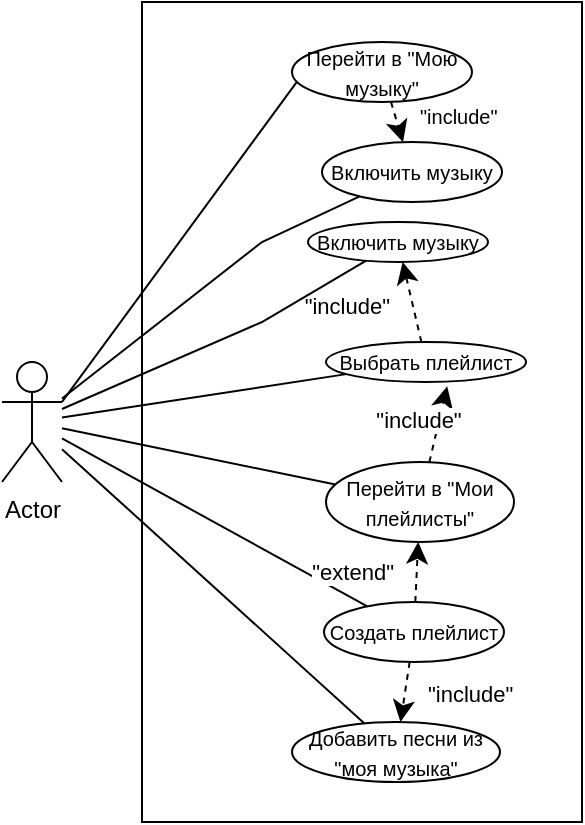 <mxfile version="26.1.3">
  <diagram name="Страница — 1" id="OSdip_R_SAVRn6R-MpI1">
    <mxGraphModel dx="819" dy="435" grid="1" gridSize="10" guides="1" tooltips="1" connect="1" arrows="1" fold="1" page="1" pageScale="1" pageWidth="827" pageHeight="1169" math="0" shadow="0">
      <root>
        <mxCell id="0" />
        <mxCell id="1" parent="0" />
        <mxCell id="1n0cMs4RUWe2Yb6LNVbh-1" value="Actor" style="shape=umlActor;verticalLabelPosition=bottom;verticalAlign=top;html=1;outlineConnect=0;" parent="1" vertex="1">
          <mxGeometry x="80" y="190" width="30" height="60" as="geometry" />
        </mxCell>
        <mxCell id="1n0cMs4RUWe2Yb6LNVbh-2" value="&lt;font style=&quot;font-size: 10px;&quot;&gt;Перейти в &quot;Мою музыку&quot;&lt;/font&gt;" style="ellipse;whiteSpace=wrap;html=1;" parent="1" vertex="1">
          <mxGeometry x="225" y="30" width="90" height="30" as="geometry" />
        </mxCell>
        <mxCell id="1n0cMs4RUWe2Yb6LNVbh-3" value="&lt;font style=&quot;font-size: 10px;&quot;&gt;Перейти в &quot;Мои плейлисты&quot;&lt;/font&gt;" style="ellipse;whiteSpace=wrap;html=1;" parent="1" vertex="1">
          <mxGeometry x="242" y="240" width="94" height="40" as="geometry" />
        </mxCell>
        <mxCell id="1n0cMs4RUWe2Yb6LNVbh-4" value="&lt;font style=&quot;font-size: 10px;&quot;&gt;Выбрать плейлист&lt;/font&gt;" style="ellipse;whiteSpace=wrap;html=1;" parent="1" vertex="1">
          <mxGeometry x="242" y="180" width="100" height="20" as="geometry" />
        </mxCell>
        <mxCell id="1n0cMs4RUWe2Yb6LNVbh-7" value="" style="endArrow=none;html=1;rounded=0;" parent="1" source="1n0cMs4RUWe2Yb6LNVbh-1" target="1n0cMs4RUWe2Yb6LNVbh-3" edge="1">
          <mxGeometry width="50" height="50" relative="1" as="geometry">
            <mxPoint x="80" y="230" as="sourcePoint" />
            <mxPoint x="130" y="180" as="targetPoint" />
            <Array as="points" />
          </mxGeometry>
        </mxCell>
        <mxCell id="1n0cMs4RUWe2Yb6LNVbh-8" value="" style="endArrow=none;html=1;rounded=0;entryX=0.028;entryY=0.659;entryDx=0;entryDy=0;exitX=1;exitY=0.333;exitDx=0;exitDy=0;exitPerimeter=0;entryPerimeter=0;" parent="1" source="1n0cMs4RUWe2Yb6LNVbh-1" target="1n0cMs4RUWe2Yb6LNVbh-2" edge="1">
          <mxGeometry width="50" height="50" relative="1" as="geometry">
            <mxPoint x="80" y="60" as="sourcePoint" />
            <mxPoint x="210" y="87" as="targetPoint" />
          </mxGeometry>
        </mxCell>
        <mxCell id="1n0cMs4RUWe2Yb6LNVbh-9" value="&lt;font style=&quot;font-size: 10px;&quot;&gt;Создать плейлист&lt;/font&gt;" style="ellipse;whiteSpace=wrap;html=1;" parent="1" vertex="1">
          <mxGeometry x="241" y="310" width="90" height="30" as="geometry" />
        </mxCell>
        <mxCell id="1n0cMs4RUWe2Yb6LNVbh-11" value="&lt;font style=&quot;font-size: 10px;&quot;&gt;Включить музыку&lt;/font&gt;" style="ellipse;whiteSpace=wrap;html=1;" parent="1" vertex="1">
          <mxGeometry x="240" y="80" width="90" height="30" as="geometry" />
        </mxCell>
        <mxCell id="1n0cMs4RUWe2Yb6LNVbh-13" value="&lt;font style=&quot;font-size: 10px;&quot;&gt;Включить музыку&lt;/font&gt;" style="ellipse;whiteSpace=wrap;html=1;" parent="1" vertex="1">
          <mxGeometry x="233" y="120" width="90" height="20" as="geometry" />
        </mxCell>
        <mxCell id="1n0cMs4RUWe2Yb6LNVbh-15" value="&lt;font style=&quot;font-size: 10px;&quot;&gt;Добавить песни из &quot;моя музыка&quot;&lt;/font&gt;" style="ellipse;whiteSpace=wrap;html=1;" parent="1" vertex="1">
          <mxGeometry x="225" y="370" width="104" height="30" as="geometry" />
        </mxCell>
        <mxCell id="TrPDpWzVUNty7QhUleK8-5" value="&lt;div&gt;&lt;font style=&quot;font-size: 10px;&quot;&gt;&quot;include&quot;&lt;/font&gt;&lt;/div&gt;" style="endArrow=classic;endSize=8;dashed=1;html=1;rounded=0;align=left;" edge="1" parent="1" source="1n0cMs4RUWe2Yb6LNVbh-2" target="1n0cMs4RUWe2Yb6LNVbh-11">
          <mxGeometry y="10" width="160" relative="1" as="geometry">
            <mxPoint x="420" y="120" as="sourcePoint" />
            <mxPoint x="340" y="120" as="targetPoint" />
            <mxPoint as="offset" />
          </mxGeometry>
        </mxCell>
        <mxCell id="TrPDpWzVUNty7QhUleK8-7" value="&lt;div&gt;&quot;include&quot;&lt;/div&gt;" style="endArrow=classic;endSize=8;dashed=1;html=1;rounded=0;align=right;" edge="1" parent="1" source="1n0cMs4RUWe2Yb6LNVbh-4" target="1n0cMs4RUWe2Yb6LNVbh-13">
          <mxGeometry y="10" width="160" relative="1" as="geometry">
            <mxPoint x="260" y="250" as="sourcePoint" />
            <mxPoint x="380" y="260" as="targetPoint" />
            <mxPoint as="offset" />
          </mxGeometry>
        </mxCell>
        <mxCell id="TrPDpWzVUNty7QhUleK8-9" value="" style="endArrow=none;html=1;rounded=0;" edge="1" parent="1" source="1n0cMs4RUWe2Yb6LNVbh-1" target="1n0cMs4RUWe2Yb6LNVbh-4">
          <mxGeometry width="50" height="50" relative="1" as="geometry">
            <mxPoint x="80" y="133" as="sourcePoint" />
            <mxPoint x="292" y="170" as="targetPoint" />
          </mxGeometry>
        </mxCell>
        <mxCell id="TrPDpWzVUNty7QhUleK8-10" value="" style="endArrow=none;html=1;rounded=0;" edge="1" parent="1" source="1n0cMs4RUWe2Yb6LNVbh-1" target="1n0cMs4RUWe2Yb6LNVbh-13">
          <mxGeometry width="50" height="50" relative="1" as="geometry">
            <mxPoint x="80" y="132" as="sourcePoint" />
            <mxPoint x="292" y="169" as="targetPoint" />
            <Array as="points">
              <mxPoint x="210" y="170" />
            </Array>
          </mxGeometry>
        </mxCell>
        <mxCell id="TrPDpWzVUNty7QhUleK8-11" value="" style="endArrow=none;html=1;rounded=0;" edge="1" parent="1" source="1n0cMs4RUWe2Yb6LNVbh-1" target="1n0cMs4RUWe2Yb6LNVbh-11">
          <mxGeometry width="50" height="50" relative="1" as="geometry">
            <mxPoint x="80" y="132" as="sourcePoint" />
            <mxPoint x="292" y="169" as="targetPoint" />
            <Array as="points">
              <mxPoint x="210" y="130" />
            </Array>
          </mxGeometry>
        </mxCell>
        <mxCell id="TrPDpWzVUNty7QhUleK8-13" value="" style="endArrow=none;html=1;rounded=0;" edge="1" parent="1" source="1n0cMs4RUWe2Yb6LNVbh-1" target="1n0cMs4RUWe2Yb6LNVbh-9">
          <mxGeometry width="50" height="50" relative="1" as="geometry">
            <mxPoint x="130" y="150" as="sourcePoint" />
            <mxPoint x="324" y="157" as="targetPoint" />
            <Array as="points" />
          </mxGeometry>
        </mxCell>
        <mxCell id="TrPDpWzVUNty7QhUleK8-14" value="" style="endArrow=none;html=1;rounded=0;" edge="1" parent="1" source="1n0cMs4RUWe2Yb6LNVbh-1" target="1n0cMs4RUWe2Yb6LNVbh-15">
          <mxGeometry width="50" height="50" relative="1" as="geometry">
            <mxPoint x="130" y="152" as="sourcePoint" />
            <mxPoint x="404" y="205" as="targetPoint" />
            <Array as="points" />
          </mxGeometry>
        </mxCell>
        <mxCell id="TrPDpWzVUNty7QhUleK8-16" value="&lt;div&gt;&quot;include&quot;&lt;/div&gt;" style="endArrow=classic;endSize=8;dashed=1;html=1;rounded=0;align=left;" edge="1" parent="1" source="1n0cMs4RUWe2Yb6LNVbh-9" target="1n0cMs4RUWe2Yb6LNVbh-15">
          <mxGeometry y="10" width="160" relative="1" as="geometry">
            <mxPoint x="459" y="182" as="sourcePoint" />
            <mxPoint x="456.747" y="270.131" as="targetPoint" />
            <mxPoint as="offset" />
          </mxGeometry>
        </mxCell>
        <mxCell id="TrPDpWzVUNty7QhUleK8-17" value="&lt;div&gt;&quot;extend&quot;&lt;/div&gt;" style="endArrow=classic;endSize=8;dashed=1;html=1;rounded=0;align=right;" edge="1" parent="1" source="1n0cMs4RUWe2Yb6LNVbh-9" target="1n0cMs4RUWe2Yb6LNVbh-3">
          <mxGeometry x="0.009" y="10" width="160" relative="1" as="geometry">
            <mxPoint x="456" y="240" as="sourcePoint" />
            <mxPoint x="420" y="281" as="targetPoint" />
            <mxPoint as="offset" />
          </mxGeometry>
        </mxCell>
        <mxCell id="TrPDpWzVUNty7QhUleK8-18" value="&lt;div&gt;&quot;include&quot;&lt;/div&gt;" style="endArrow=classic;endSize=8;dashed=1;html=1;rounded=0;entryX=0.606;entryY=1.107;entryDx=0;entryDy=0;entryPerimeter=0;" edge="1" parent="1" source="1n0cMs4RUWe2Yb6LNVbh-3" target="1n0cMs4RUWe2Yb6LNVbh-4">
          <mxGeometry y="10" width="160" relative="1" as="geometry">
            <mxPoint x="512" y="190" as="sourcePoint" />
            <mxPoint x="500" y="160" as="targetPoint" />
            <mxPoint as="offset" />
          </mxGeometry>
        </mxCell>
        <mxCell id="TrPDpWzVUNty7QhUleK8-22" value="" style="rounded=0;whiteSpace=wrap;html=1;fillOpacity=0;" vertex="1" parent="1">
          <mxGeometry x="150" y="10" width="220" height="410" as="geometry" />
        </mxCell>
      </root>
    </mxGraphModel>
  </diagram>
</mxfile>
